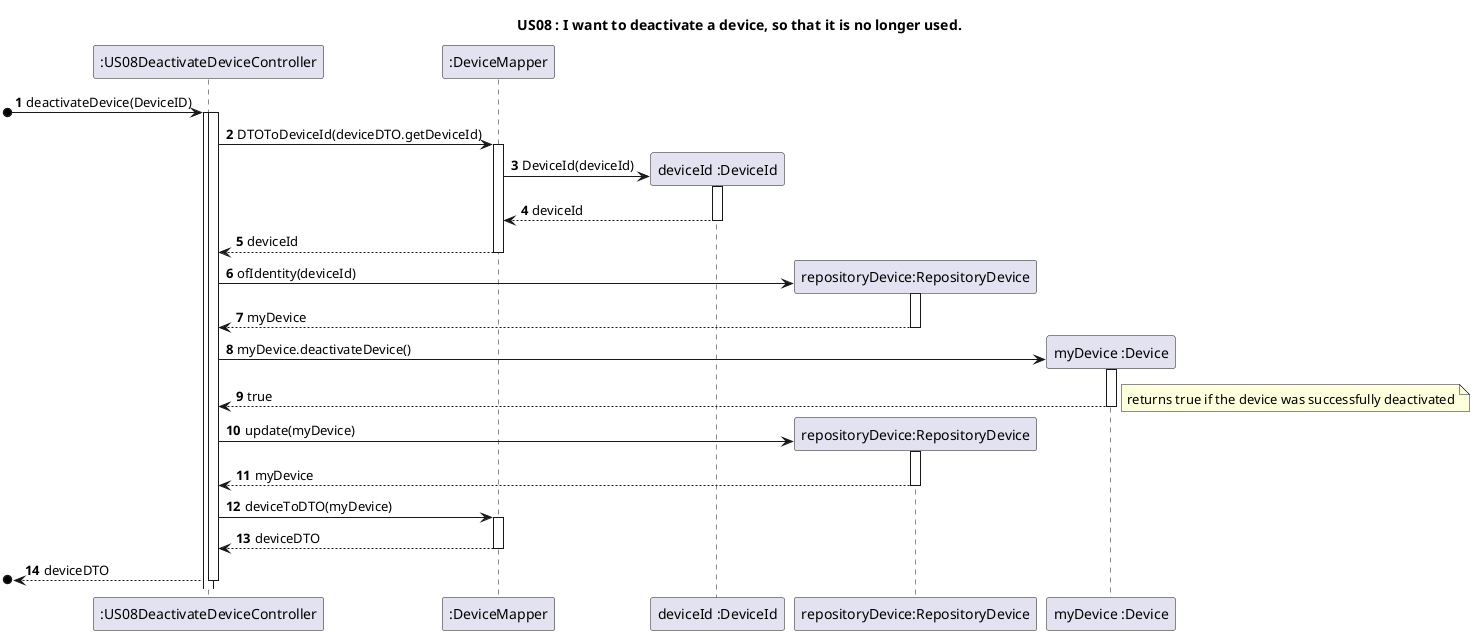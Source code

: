 @startuml
'https://plantuml.com/sequence-diagram

autonumber

title US08 : I want to deactivate a device, so that it is no longer used.

[o-> ":US08DeactivateDeviceController" ++   : deactivateDevice(DeviceID)
activate ":US08DeactivateDeviceController"

":US08DeactivateDeviceController" -> ":DeviceMapper" : DTOToDeviceId(deviceDTO.getDeviceId)
activate ":DeviceMapper"

":DeviceMapper" -> "deviceId :DeviceId" ** : DeviceId(deviceId)
activate "deviceId :DeviceId"

"deviceId :DeviceId" --> ":DeviceMapper" : deviceId
deactivate "deviceId :DeviceId"

":DeviceMapper" --> ":US08DeactivateDeviceController" : deviceId
deactivate ":DeviceMapper"

":US08DeactivateDeviceController" -> "repositoryDevice:RepositoryDevice" ** : ofIdentity(deviceId)
activate "repositoryDevice:RepositoryDevice"

"repositoryDevice:RepositoryDevice" --> ":US08DeactivateDeviceController" : myDevice
deactivate "repositoryDevice:RepositoryDevice"

":US08DeactivateDeviceController" -> "myDevice :Device" ** :myDevice.deactivateDevice()
deactivate "repositoryDevice:RepositoryDevice"
activate "myDevice :Device"

"myDevice :Device" --> ":US08DeactivateDeviceController" : true
deactivate "myDevice :Device"

note right
returns true if the device was successfully deactivated
end note

":US08DeactivateDeviceController" -> "repositoryDevice:RepositoryDevice"** : update(myDevice)
activate "repositoryDevice:RepositoryDevice"

"repositoryDevice:RepositoryDevice" --> ":US08DeactivateDeviceController" : myDevice
deactivate "repositoryDevice:RepositoryDevice"

":US08DeactivateDeviceController" -> ":DeviceMapper" : deviceToDTO(myDevice)
activate ":DeviceMapper"

":DeviceMapper" --> ":US08DeactivateDeviceController" : deviceDTO
deactivate ":DeviceMapper"

[o<-- ":US08DeactivateDeviceController" : deviceDTO
deactivate ":US08DeactivateDeviceController"


@enduml
